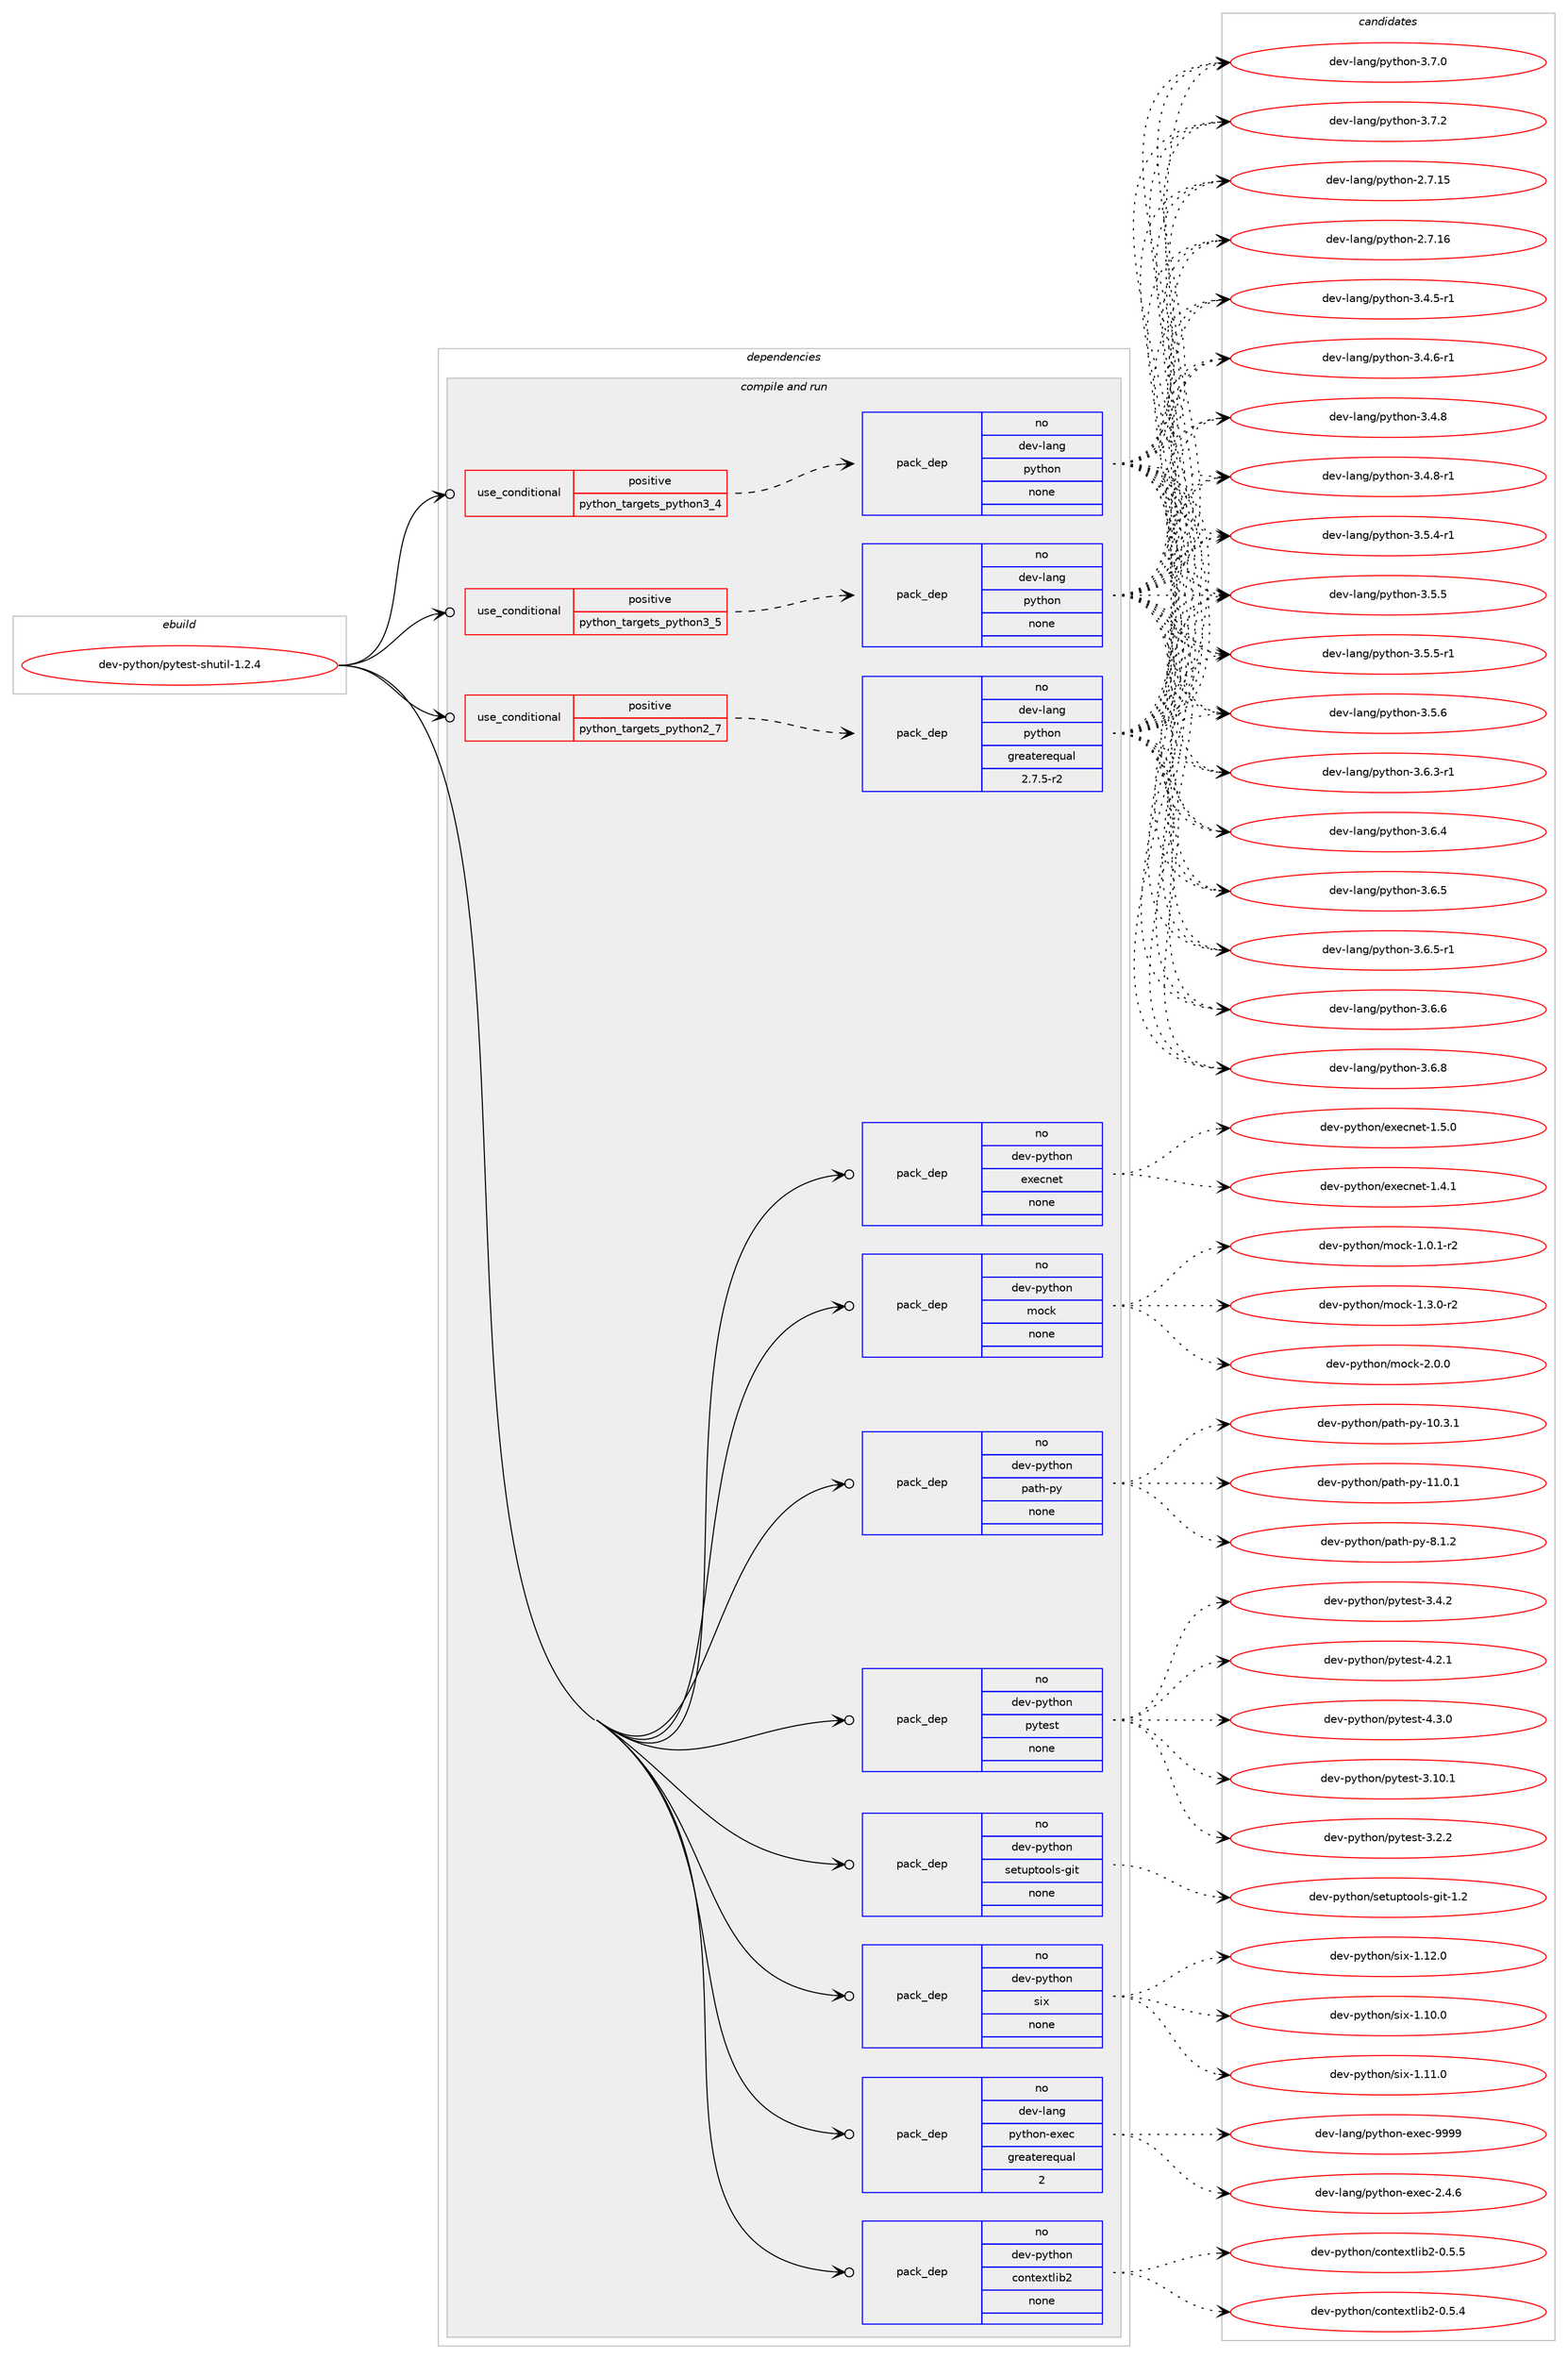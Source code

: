 digraph prolog {

# *************
# Graph options
# *************

newrank=true;
concentrate=true;
compound=true;
graph [rankdir=LR,fontname=Helvetica,fontsize=10,ranksep=1.5];#, ranksep=2.5, nodesep=0.2];
edge  [arrowhead=vee];
node  [fontname=Helvetica,fontsize=10];

# **********
# The ebuild
# **********

subgraph cluster_leftcol {
color=gray;
rank=same;
label=<<i>ebuild</i>>;
id [label="dev-python/pytest-shutil-1.2.4", color=red, width=4, href="../dev-python/pytest-shutil-1.2.4.svg"];
}

# ****************
# The dependencies
# ****************

subgraph cluster_midcol {
color=gray;
label=<<i>dependencies</i>>;
subgraph cluster_compile {
fillcolor="#eeeeee";
style=filled;
label=<<i>compile</i>>;
}
subgraph cluster_compileandrun {
fillcolor="#eeeeee";
style=filled;
label=<<i>compile and run</i>>;
subgraph cond382288 {
dependency1433742 [label=<<TABLE BORDER="0" CELLBORDER="1" CELLSPACING="0" CELLPADDING="4"><TR><TD ROWSPAN="3" CELLPADDING="10">use_conditional</TD></TR><TR><TD>positive</TD></TR><TR><TD>python_targets_python2_7</TD></TR></TABLE>>, shape=none, color=red];
subgraph pack1028106 {
dependency1433743 [label=<<TABLE BORDER="0" CELLBORDER="1" CELLSPACING="0" CELLPADDING="4" WIDTH="220"><TR><TD ROWSPAN="6" CELLPADDING="30">pack_dep</TD></TR><TR><TD WIDTH="110">no</TD></TR><TR><TD>dev-lang</TD></TR><TR><TD>python</TD></TR><TR><TD>greaterequal</TD></TR><TR><TD>2.7.5-r2</TD></TR></TABLE>>, shape=none, color=blue];
}
dependency1433742:e -> dependency1433743:w [weight=20,style="dashed",arrowhead="vee"];
}
id:e -> dependency1433742:w [weight=20,style="solid",arrowhead="odotvee"];
subgraph cond382289 {
dependency1433744 [label=<<TABLE BORDER="0" CELLBORDER="1" CELLSPACING="0" CELLPADDING="4"><TR><TD ROWSPAN="3" CELLPADDING="10">use_conditional</TD></TR><TR><TD>positive</TD></TR><TR><TD>python_targets_python3_4</TD></TR></TABLE>>, shape=none, color=red];
subgraph pack1028107 {
dependency1433745 [label=<<TABLE BORDER="0" CELLBORDER="1" CELLSPACING="0" CELLPADDING="4" WIDTH="220"><TR><TD ROWSPAN="6" CELLPADDING="30">pack_dep</TD></TR><TR><TD WIDTH="110">no</TD></TR><TR><TD>dev-lang</TD></TR><TR><TD>python</TD></TR><TR><TD>none</TD></TR><TR><TD></TD></TR></TABLE>>, shape=none, color=blue];
}
dependency1433744:e -> dependency1433745:w [weight=20,style="dashed",arrowhead="vee"];
}
id:e -> dependency1433744:w [weight=20,style="solid",arrowhead="odotvee"];
subgraph cond382290 {
dependency1433746 [label=<<TABLE BORDER="0" CELLBORDER="1" CELLSPACING="0" CELLPADDING="4"><TR><TD ROWSPAN="3" CELLPADDING="10">use_conditional</TD></TR><TR><TD>positive</TD></TR><TR><TD>python_targets_python3_5</TD></TR></TABLE>>, shape=none, color=red];
subgraph pack1028108 {
dependency1433747 [label=<<TABLE BORDER="0" CELLBORDER="1" CELLSPACING="0" CELLPADDING="4" WIDTH="220"><TR><TD ROWSPAN="6" CELLPADDING="30">pack_dep</TD></TR><TR><TD WIDTH="110">no</TD></TR><TR><TD>dev-lang</TD></TR><TR><TD>python</TD></TR><TR><TD>none</TD></TR><TR><TD></TD></TR></TABLE>>, shape=none, color=blue];
}
dependency1433746:e -> dependency1433747:w [weight=20,style="dashed",arrowhead="vee"];
}
id:e -> dependency1433746:w [weight=20,style="solid",arrowhead="odotvee"];
subgraph pack1028109 {
dependency1433748 [label=<<TABLE BORDER="0" CELLBORDER="1" CELLSPACING="0" CELLPADDING="4" WIDTH="220"><TR><TD ROWSPAN="6" CELLPADDING="30">pack_dep</TD></TR><TR><TD WIDTH="110">no</TD></TR><TR><TD>dev-lang</TD></TR><TR><TD>python-exec</TD></TR><TR><TD>greaterequal</TD></TR><TR><TD>2</TD></TR></TABLE>>, shape=none, color=blue];
}
id:e -> dependency1433748:w [weight=20,style="solid",arrowhead="odotvee"];
subgraph pack1028110 {
dependency1433749 [label=<<TABLE BORDER="0" CELLBORDER="1" CELLSPACING="0" CELLPADDING="4" WIDTH="220"><TR><TD ROWSPAN="6" CELLPADDING="30">pack_dep</TD></TR><TR><TD WIDTH="110">no</TD></TR><TR><TD>dev-python</TD></TR><TR><TD>contextlib2</TD></TR><TR><TD>none</TD></TR><TR><TD></TD></TR></TABLE>>, shape=none, color=blue];
}
id:e -> dependency1433749:w [weight=20,style="solid",arrowhead="odotvee"];
subgraph pack1028111 {
dependency1433750 [label=<<TABLE BORDER="0" CELLBORDER="1" CELLSPACING="0" CELLPADDING="4" WIDTH="220"><TR><TD ROWSPAN="6" CELLPADDING="30">pack_dep</TD></TR><TR><TD WIDTH="110">no</TD></TR><TR><TD>dev-python</TD></TR><TR><TD>execnet</TD></TR><TR><TD>none</TD></TR><TR><TD></TD></TR></TABLE>>, shape=none, color=blue];
}
id:e -> dependency1433750:w [weight=20,style="solid",arrowhead="odotvee"];
subgraph pack1028112 {
dependency1433751 [label=<<TABLE BORDER="0" CELLBORDER="1" CELLSPACING="0" CELLPADDING="4" WIDTH="220"><TR><TD ROWSPAN="6" CELLPADDING="30">pack_dep</TD></TR><TR><TD WIDTH="110">no</TD></TR><TR><TD>dev-python</TD></TR><TR><TD>mock</TD></TR><TR><TD>none</TD></TR><TR><TD></TD></TR></TABLE>>, shape=none, color=blue];
}
id:e -> dependency1433751:w [weight=20,style="solid",arrowhead="odotvee"];
subgraph pack1028113 {
dependency1433752 [label=<<TABLE BORDER="0" CELLBORDER="1" CELLSPACING="0" CELLPADDING="4" WIDTH="220"><TR><TD ROWSPAN="6" CELLPADDING="30">pack_dep</TD></TR><TR><TD WIDTH="110">no</TD></TR><TR><TD>dev-python</TD></TR><TR><TD>path-py</TD></TR><TR><TD>none</TD></TR><TR><TD></TD></TR></TABLE>>, shape=none, color=blue];
}
id:e -> dependency1433752:w [weight=20,style="solid",arrowhead="odotvee"];
subgraph pack1028114 {
dependency1433753 [label=<<TABLE BORDER="0" CELLBORDER="1" CELLSPACING="0" CELLPADDING="4" WIDTH="220"><TR><TD ROWSPAN="6" CELLPADDING="30">pack_dep</TD></TR><TR><TD WIDTH="110">no</TD></TR><TR><TD>dev-python</TD></TR><TR><TD>pytest</TD></TR><TR><TD>none</TD></TR><TR><TD></TD></TR></TABLE>>, shape=none, color=blue];
}
id:e -> dependency1433753:w [weight=20,style="solid",arrowhead="odotvee"];
subgraph pack1028115 {
dependency1433754 [label=<<TABLE BORDER="0" CELLBORDER="1" CELLSPACING="0" CELLPADDING="4" WIDTH="220"><TR><TD ROWSPAN="6" CELLPADDING="30">pack_dep</TD></TR><TR><TD WIDTH="110">no</TD></TR><TR><TD>dev-python</TD></TR><TR><TD>setuptools-git</TD></TR><TR><TD>none</TD></TR><TR><TD></TD></TR></TABLE>>, shape=none, color=blue];
}
id:e -> dependency1433754:w [weight=20,style="solid",arrowhead="odotvee"];
subgraph pack1028116 {
dependency1433755 [label=<<TABLE BORDER="0" CELLBORDER="1" CELLSPACING="0" CELLPADDING="4" WIDTH="220"><TR><TD ROWSPAN="6" CELLPADDING="30">pack_dep</TD></TR><TR><TD WIDTH="110">no</TD></TR><TR><TD>dev-python</TD></TR><TR><TD>six</TD></TR><TR><TD>none</TD></TR><TR><TD></TD></TR></TABLE>>, shape=none, color=blue];
}
id:e -> dependency1433755:w [weight=20,style="solid",arrowhead="odotvee"];
}
subgraph cluster_run {
fillcolor="#eeeeee";
style=filled;
label=<<i>run</i>>;
}
}

# **************
# The candidates
# **************

subgraph cluster_choices {
rank=same;
color=gray;
label=<<i>candidates</i>>;

subgraph choice1028106 {
color=black;
nodesep=1;
choice10010111845108971101034711212111610411111045504655464953 [label="dev-lang/python-2.7.15", color=red, width=4,href="../dev-lang/python-2.7.15.svg"];
choice10010111845108971101034711212111610411111045504655464954 [label="dev-lang/python-2.7.16", color=red, width=4,href="../dev-lang/python-2.7.16.svg"];
choice1001011184510897110103471121211161041111104551465246534511449 [label="dev-lang/python-3.4.5-r1", color=red, width=4,href="../dev-lang/python-3.4.5-r1.svg"];
choice1001011184510897110103471121211161041111104551465246544511449 [label="dev-lang/python-3.4.6-r1", color=red, width=4,href="../dev-lang/python-3.4.6-r1.svg"];
choice100101118451089711010347112121116104111110455146524656 [label="dev-lang/python-3.4.8", color=red, width=4,href="../dev-lang/python-3.4.8.svg"];
choice1001011184510897110103471121211161041111104551465246564511449 [label="dev-lang/python-3.4.8-r1", color=red, width=4,href="../dev-lang/python-3.4.8-r1.svg"];
choice1001011184510897110103471121211161041111104551465346524511449 [label="dev-lang/python-3.5.4-r1", color=red, width=4,href="../dev-lang/python-3.5.4-r1.svg"];
choice100101118451089711010347112121116104111110455146534653 [label="dev-lang/python-3.5.5", color=red, width=4,href="../dev-lang/python-3.5.5.svg"];
choice1001011184510897110103471121211161041111104551465346534511449 [label="dev-lang/python-3.5.5-r1", color=red, width=4,href="../dev-lang/python-3.5.5-r1.svg"];
choice100101118451089711010347112121116104111110455146534654 [label="dev-lang/python-3.5.6", color=red, width=4,href="../dev-lang/python-3.5.6.svg"];
choice1001011184510897110103471121211161041111104551465446514511449 [label="dev-lang/python-3.6.3-r1", color=red, width=4,href="../dev-lang/python-3.6.3-r1.svg"];
choice100101118451089711010347112121116104111110455146544652 [label="dev-lang/python-3.6.4", color=red, width=4,href="../dev-lang/python-3.6.4.svg"];
choice100101118451089711010347112121116104111110455146544653 [label="dev-lang/python-3.6.5", color=red, width=4,href="../dev-lang/python-3.6.5.svg"];
choice1001011184510897110103471121211161041111104551465446534511449 [label="dev-lang/python-3.6.5-r1", color=red, width=4,href="../dev-lang/python-3.6.5-r1.svg"];
choice100101118451089711010347112121116104111110455146544654 [label="dev-lang/python-3.6.6", color=red, width=4,href="../dev-lang/python-3.6.6.svg"];
choice100101118451089711010347112121116104111110455146544656 [label="dev-lang/python-3.6.8", color=red, width=4,href="../dev-lang/python-3.6.8.svg"];
choice100101118451089711010347112121116104111110455146554648 [label="dev-lang/python-3.7.0", color=red, width=4,href="../dev-lang/python-3.7.0.svg"];
choice100101118451089711010347112121116104111110455146554650 [label="dev-lang/python-3.7.2", color=red, width=4,href="../dev-lang/python-3.7.2.svg"];
dependency1433743:e -> choice10010111845108971101034711212111610411111045504655464953:w [style=dotted,weight="100"];
dependency1433743:e -> choice10010111845108971101034711212111610411111045504655464954:w [style=dotted,weight="100"];
dependency1433743:e -> choice1001011184510897110103471121211161041111104551465246534511449:w [style=dotted,weight="100"];
dependency1433743:e -> choice1001011184510897110103471121211161041111104551465246544511449:w [style=dotted,weight="100"];
dependency1433743:e -> choice100101118451089711010347112121116104111110455146524656:w [style=dotted,weight="100"];
dependency1433743:e -> choice1001011184510897110103471121211161041111104551465246564511449:w [style=dotted,weight="100"];
dependency1433743:e -> choice1001011184510897110103471121211161041111104551465346524511449:w [style=dotted,weight="100"];
dependency1433743:e -> choice100101118451089711010347112121116104111110455146534653:w [style=dotted,weight="100"];
dependency1433743:e -> choice1001011184510897110103471121211161041111104551465346534511449:w [style=dotted,weight="100"];
dependency1433743:e -> choice100101118451089711010347112121116104111110455146534654:w [style=dotted,weight="100"];
dependency1433743:e -> choice1001011184510897110103471121211161041111104551465446514511449:w [style=dotted,weight="100"];
dependency1433743:e -> choice100101118451089711010347112121116104111110455146544652:w [style=dotted,weight="100"];
dependency1433743:e -> choice100101118451089711010347112121116104111110455146544653:w [style=dotted,weight="100"];
dependency1433743:e -> choice1001011184510897110103471121211161041111104551465446534511449:w [style=dotted,weight="100"];
dependency1433743:e -> choice100101118451089711010347112121116104111110455146544654:w [style=dotted,weight="100"];
dependency1433743:e -> choice100101118451089711010347112121116104111110455146544656:w [style=dotted,weight="100"];
dependency1433743:e -> choice100101118451089711010347112121116104111110455146554648:w [style=dotted,weight="100"];
dependency1433743:e -> choice100101118451089711010347112121116104111110455146554650:w [style=dotted,weight="100"];
}
subgraph choice1028107 {
color=black;
nodesep=1;
choice10010111845108971101034711212111610411111045504655464953 [label="dev-lang/python-2.7.15", color=red, width=4,href="../dev-lang/python-2.7.15.svg"];
choice10010111845108971101034711212111610411111045504655464954 [label="dev-lang/python-2.7.16", color=red, width=4,href="../dev-lang/python-2.7.16.svg"];
choice1001011184510897110103471121211161041111104551465246534511449 [label="dev-lang/python-3.4.5-r1", color=red, width=4,href="../dev-lang/python-3.4.5-r1.svg"];
choice1001011184510897110103471121211161041111104551465246544511449 [label="dev-lang/python-3.4.6-r1", color=red, width=4,href="../dev-lang/python-3.4.6-r1.svg"];
choice100101118451089711010347112121116104111110455146524656 [label="dev-lang/python-3.4.8", color=red, width=4,href="../dev-lang/python-3.4.8.svg"];
choice1001011184510897110103471121211161041111104551465246564511449 [label="dev-lang/python-3.4.8-r1", color=red, width=4,href="../dev-lang/python-3.4.8-r1.svg"];
choice1001011184510897110103471121211161041111104551465346524511449 [label="dev-lang/python-3.5.4-r1", color=red, width=4,href="../dev-lang/python-3.5.4-r1.svg"];
choice100101118451089711010347112121116104111110455146534653 [label="dev-lang/python-3.5.5", color=red, width=4,href="../dev-lang/python-3.5.5.svg"];
choice1001011184510897110103471121211161041111104551465346534511449 [label="dev-lang/python-3.5.5-r1", color=red, width=4,href="../dev-lang/python-3.5.5-r1.svg"];
choice100101118451089711010347112121116104111110455146534654 [label="dev-lang/python-3.5.6", color=red, width=4,href="../dev-lang/python-3.5.6.svg"];
choice1001011184510897110103471121211161041111104551465446514511449 [label="dev-lang/python-3.6.3-r1", color=red, width=4,href="../dev-lang/python-3.6.3-r1.svg"];
choice100101118451089711010347112121116104111110455146544652 [label="dev-lang/python-3.6.4", color=red, width=4,href="../dev-lang/python-3.6.4.svg"];
choice100101118451089711010347112121116104111110455146544653 [label="dev-lang/python-3.6.5", color=red, width=4,href="../dev-lang/python-3.6.5.svg"];
choice1001011184510897110103471121211161041111104551465446534511449 [label="dev-lang/python-3.6.5-r1", color=red, width=4,href="../dev-lang/python-3.6.5-r1.svg"];
choice100101118451089711010347112121116104111110455146544654 [label="dev-lang/python-3.6.6", color=red, width=4,href="../dev-lang/python-3.6.6.svg"];
choice100101118451089711010347112121116104111110455146544656 [label="dev-lang/python-3.6.8", color=red, width=4,href="../dev-lang/python-3.6.8.svg"];
choice100101118451089711010347112121116104111110455146554648 [label="dev-lang/python-3.7.0", color=red, width=4,href="../dev-lang/python-3.7.0.svg"];
choice100101118451089711010347112121116104111110455146554650 [label="dev-lang/python-3.7.2", color=red, width=4,href="../dev-lang/python-3.7.2.svg"];
dependency1433745:e -> choice10010111845108971101034711212111610411111045504655464953:w [style=dotted,weight="100"];
dependency1433745:e -> choice10010111845108971101034711212111610411111045504655464954:w [style=dotted,weight="100"];
dependency1433745:e -> choice1001011184510897110103471121211161041111104551465246534511449:w [style=dotted,weight="100"];
dependency1433745:e -> choice1001011184510897110103471121211161041111104551465246544511449:w [style=dotted,weight="100"];
dependency1433745:e -> choice100101118451089711010347112121116104111110455146524656:w [style=dotted,weight="100"];
dependency1433745:e -> choice1001011184510897110103471121211161041111104551465246564511449:w [style=dotted,weight="100"];
dependency1433745:e -> choice1001011184510897110103471121211161041111104551465346524511449:w [style=dotted,weight="100"];
dependency1433745:e -> choice100101118451089711010347112121116104111110455146534653:w [style=dotted,weight="100"];
dependency1433745:e -> choice1001011184510897110103471121211161041111104551465346534511449:w [style=dotted,weight="100"];
dependency1433745:e -> choice100101118451089711010347112121116104111110455146534654:w [style=dotted,weight="100"];
dependency1433745:e -> choice1001011184510897110103471121211161041111104551465446514511449:w [style=dotted,weight="100"];
dependency1433745:e -> choice100101118451089711010347112121116104111110455146544652:w [style=dotted,weight="100"];
dependency1433745:e -> choice100101118451089711010347112121116104111110455146544653:w [style=dotted,weight="100"];
dependency1433745:e -> choice1001011184510897110103471121211161041111104551465446534511449:w [style=dotted,weight="100"];
dependency1433745:e -> choice100101118451089711010347112121116104111110455146544654:w [style=dotted,weight="100"];
dependency1433745:e -> choice100101118451089711010347112121116104111110455146544656:w [style=dotted,weight="100"];
dependency1433745:e -> choice100101118451089711010347112121116104111110455146554648:w [style=dotted,weight="100"];
dependency1433745:e -> choice100101118451089711010347112121116104111110455146554650:w [style=dotted,weight="100"];
}
subgraph choice1028108 {
color=black;
nodesep=1;
choice10010111845108971101034711212111610411111045504655464953 [label="dev-lang/python-2.7.15", color=red, width=4,href="../dev-lang/python-2.7.15.svg"];
choice10010111845108971101034711212111610411111045504655464954 [label="dev-lang/python-2.7.16", color=red, width=4,href="../dev-lang/python-2.7.16.svg"];
choice1001011184510897110103471121211161041111104551465246534511449 [label="dev-lang/python-3.4.5-r1", color=red, width=4,href="../dev-lang/python-3.4.5-r1.svg"];
choice1001011184510897110103471121211161041111104551465246544511449 [label="dev-lang/python-3.4.6-r1", color=red, width=4,href="../dev-lang/python-3.4.6-r1.svg"];
choice100101118451089711010347112121116104111110455146524656 [label="dev-lang/python-3.4.8", color=red, width=4,href="../dev-lang/python-3.4.8.svg"];
choice1001011184510897110103471121211161041111104551465246564511449 [label="dev-lang/python-3.4.8-r1", color=red, width=4,href="../dev-lang/python-3.4.8-r1.svg"];
choice1001011184510897110103471121211161041111104551465346524511449 [label="dev-lang/python-3.5.4-r1", color=red, width=4,href="../dev-lang/python-3.5.4-r1.svg"];
choice100101118451089711010347112121116104111110455146534653 [label="dev-lang/python-3.5.5", color=red, width=4,href="../dev-lang/python-3.5.5.svg"];
choice1001011184510897110103471121211161041111104551465346534511449 [label="dev-lang/python-3.5.5-r1", color=red, width=4,href="../dev-lang/python-3.5.5-r1.svg"];
choice100101118451089711010347112121116104111110455146534654 [label="dev-lang/python-3.5.6", color=red, width=4,href="../dev-lang/python-3.5.6.svg"];
choice1001011184510897110103471121211161041111104551465446514511449 [label="dev-lang/python-3.6.3-r1", color=red, width=4,href="../dev-lang/python-3.6.3-r1.svg"];
choice100101118451089711010347112121116104111110455146544652 [label="dev-lang/python-3.6.4", color=red, width=4,href="../dev-lang/python-3.6.4.svg"];
choice100101118451089711010347112121116104111110455146544653 [label="dev-lang/python-3.6.5", color=red, width=4,href="../dev-lang/python-3.6.5.svg"];
choice1001011184510897110103471121211161041111104551465446534511449 [label="dev-lang/python-3.6.5-r1", color=red, width=4,href="../dev-lang/python-3.6.5-r1.svg"];
choice100101118451089711010347112121116104111110455146544654 [label="dev-lang/python-3.6.6", color=red, width=4,href="../dev-lang/python-3.6.6.svg"];
choice100101118451089711010347112121116104111110455146544656 [label="dev-lang/python-3.6.8", color=red, width=4,href="../dev-lang/python-3.6.8.svg"];
choice100101118451089711010347112121116104111110455146554648 [label="dev-lang/python-3.7.0", color=red, width=4,href="../dev-lang/python-3.7.0.svg"];
choice100101118451089711010347112121116104111110455146554650 [label="dev-lang/python-3.7.2", color=red, width=4,href="../dev-lang/python-3.7.2.svg"];
dependency1433747:e -> choice10010111845108971101034711212111610411111045504655464953:w [style=dotted,weight="100"];
dependency1433747:e -> choice10010111845108971101034711212111610411111045504655464954:w [style=dotted,weight="100"];
dependency1433747:e -> choice1001011184510897110103471121211161041111104551465246534511449:w [style=dotted,weight="100"];
dependency1433747:e -> choice1001011184510897110103471121211161041111104551465246544511449:w [style=dotted,weight="100"];
dependency1433747:e -> choice100101118451089711010347112121116104111110455146524656:w [style=dotted,weight="100"];
dependency1433747:e -> choice1001011184510897110103471121211161041111104551465246564511449:w [style=dotted,weight="100"];
dependency1433747:e -> choice1001011184510897110103471121211161041111104551465346524511449:w [style=dotted,weight="100"];
dependency1433747:e -> choice100101118451089711010347112121116104111110455146534653:w [style=dotted,weight="100"];
dependency1433747:e -> choice1001011184510897110103471121211161041111104551465346534511449:w [style=dotted,weight="100"];
dependency1433747:e -> choice100101118451089711010347112121116104111110455146534654:w [style=dotted,weight="100"];
dependency1433747:e -> choice1001011184510897110103471121211161041111104551465446514511449:w [style=dotted,weight="100"];
dependency1433747:e -> choice100101118451089711010347112121116104111110455146544652:w [style=dotted,weight="100"];
dependency1433747:e -> choice100101118451089711010347112121116104111110455146544653:w [style=dotted,weight="100"];
dependency1433747:e -> choice1001011184510897110103471121211161041111104551465446534511449:w [style=dotted,weight="100"];
dependency1433747:e -> choice100101118451089711010347112121116104111110455146544654:w [style=dotted,weight="100"];
dependency1433747:e -> choice100101118451089711010347112121116104111110455146544656:w [style=dotted,weight="100"];
dependency1433747:e -> choice100101118451089711010347112121116104111110455146554648:w [style=dotted,weight="100"];
dependency1433747:e -> choice100101118451089711010347112121116104111110455146554650:w [style=dotted,weight="100"];
}
subgraph choice1028109 {
color=black;
nodesep=1;
choice1001011184510897110103471121211161041111104510112010199455046524654 [label="dev-lang/python-exec-2.4.6", color=red, width=4,href="../dev-lang/python-exec-2.4.6.svg"];
choice10010111845108971101034711212111610411111045101120101994557575757 [label="dev-lang/python-exec-9999", color=red, width=4,href="../dev-lang/python-exec-9999.svg"];
dependency1433748:e -> choice1001011184510897110103471121211161041111104510112010199455046524654:w [style=dotted,weight="100"];
dependency1433748:e -> choice10010111845108971101034711212111610411111045101120101994557575757:w [style=dotted,weight="100"];
}
subgraph choice1028110 {
color=black;
nodesep=1;
choice1001011184511212111610411111047991111101161011201161081059850454846534652 [label="dev-python/contextlib2-0.5.4", color=red, width=4,href="../dev-python/contextlib2-0.5.4.svg"];
choice1001011184511212111610411111047991111101161011201161081059850454846534653 [label="dev-python/contextlib2-0.5.5", color=red, width=4,href="../dev-python/contextlib2-0.5.5.svg"];
dependency1433749:e -> choice1001011184511212111610411111047991111101161011201161081059850454846534652:w [style=dotted,weight="100"];
dependency1433749:e -> choice1001011184511212111610411111047991111101161011201161081059850454846534653:w [style=dotted,weight="100"];
}
subgraph choice1028111 {
color=black;
nodesep=1;
choice100101118451121211161041111104710112010199110101116454946524649 [label="dev-python/execnet-1.4.1", color=red, width=4,href="../dev-python/execnet-1.4.1.svg"];
choice100101118451121211161041111104710112010199110101116454946534648 [label="dev-python/execnet-1.5.0", color=red, width=4,href="../dev-python/execnet-1.5.0.svg"];
dependency1433750:e -> choice100101118451121211161041111104710112010199110101116454946524649:w [style=dotted,weight="100"];
dependency1433750:e -> choice100101118451121211161041111104710112010199110101116454946534648:w [style=dotted,weight="100"];
}
subgraph choice1028112 {
color=black;
nodesep=1;
choice1001011184511212111610411111047109111991074549464846494511450 [label="dev-python/mock-1.0.1-r2", color=red, width=4,href="../dev-python/mock-1.0.1-r2.svg"];
choice1001011184511212111610411111047109111991074549465146484511450 [label="dev-python/mock-1.3.0-r2", color=red, width=4,href="../dev-python/mock-1.3.0-r2.svg"];
choice100101118451121211161041111104710911199107455046484648 [label="dev-python/mock-2.0.0", color=red, width=4,href="../dev-python/mock-2.0.0.svg"];
dependency1433751:e -> choice1001011184511212111610411111047109111991074549464846494511450:w [style=dotted,weight="100"];
dependency1433751:e -> choice1001011184511212111610411111047109111991074549465146484511450:w [style=dotted,weight="100"];
dependency1433751:e -> choice100101118451121211161041111104710911199107455046484648:w [style=dotted,weight="100"];
}
subgraph choice1028113 {
color=black;
nodesep=1;
choice1001011184511212111610411111047112971161044511212145494846514649 [label="dev-python/path-py-10.3.1", color=red, width=4,href="../dev-python/path-py-10.3.1.svg"];
choice1001011184511212111610411111047112971161044511212145494946484649 [label="dev-python/path-py-11.0.1", color=red, width=4,href="../dev-python/path-py-11.0.1.svg"];
choice10010111845112121116104111110471129711610445112121455646494650 [label="dev-python/path-py-8.1.2", color=red, width=4,href="../dev-python/path-py-8.1.2.svg"];
dependency1433752:e -> choice1001011184511212111610411111047112971161044511212145494846514649:w [style=dotted,weight="100"];
dependency1433752:e -> choice1001011184511212111610411111047112971161044511212145494946484649:w [style=dotted,weight="100"];
dependency1433752:e -> choice10010111845112121116104111110471129711610445112121455646494650:w [style=dotted,weight="100"];
}
subgraph choice1028114 {
color=black;
nodesep=1;
choice100101118451121211161041111104711212111610111511645514649484649 [label="dev-python/pytest-3.10.1", color=red, width=4,href="../dev-python/pytest-3.10.1.svg"];
choice1001011184511212111610411111047112121116101115116455146504650 [label="dev-python/pytest-3.2.2", color=red, width=4,href="../dev-python/pytest-3.2.2.svg"];
choice1001011184511212111610411111047112121116101115116455146524650 [label="dev-python/pytest-3.4.2", color=red, width=4,href="../dev-python/pytest-3.4.2.svg"];
choice1001011184511212111610411111047112121116101115116455246504649 [label="dev-python/pytest-4.2.1", color=red, width=4,href="../dev-python/pytest-4.2.1.svg"];
choice1001011184511212111610411111047112121116101115116455246514648 [label="dev-python/pytest-4.3.0", color=red, width=4,href="../dev-python/pytest-4.3.0.svg"];
dependency1433753:e -> choice100101118451121211161041111104711212111610111511645514649484649:w [style=dotted,weight="100"];
dependency1433753:e -> choice1001011184511212111610411111047112121116101115116455146504650:w [style=dotted,weight="100"];
dependency1433753:e -> choice1001011184511212111610411111047112121116101115116455146524650:w [style=dotted,weight="100"];
dependency1433753:e -> choice1001011184511212111610411111047112121116101115116455246504649:w [style=dotted,weight="100"];
dependency1433753:e -> choice1001011184511212111610411111047112121116101115116455246514648:w [style=dotted,weight="100"];
}
subgraph choice1028115 {
color=black;
nodesep=1;
choice10010111845112121116104111110471151011161171121161111111081154510310511645494650 [label="dev-python/setuptools-git-1.2", color=red, width=4,href="../dev-python/setuptools-git-1.2.svg"];
dependency1433754:e -> choice10010111845112121116104111110471151011161171121161111111081154510310511645494650:w [style=dotted,weight="100"];
}
subgraph choice1028116 {
color=black;
nodesep=1;
choice100101118451121211161041111104711510512045494649484648 [label="dev-python/six-1.10.0", color=red, width=4,href="../dev-python/six-1.10.0.svg"];
choice100101118451121211161041111104711510512045494649494648 [label="dev-python/six-1.11.0", color=red, width=4,href="../dev-python/six-1.11.0.svg"];
choice100101118451121211161041111104711510512045494649504648 [label="dev-python/six-1.12.0", color=red, width=4,href="../dev-python/six-1.12.0.svg"];
dependency1433755:e -> choice100101118451121211161041111104711510512045494649484648:w [style=dotted,weight="100"];
dependency1433755:e -> choice100101118451121211161041111104711510512045494649494648:w [style=dotted,weight="100"];
dependency1433755:e -> choice100101118451121211161041111104711510512045494649504648:w [style=dotted,weight="100"];
}
}

}
